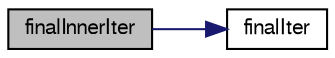 digraph "finalInnerIter"
{
  bgcolor="transparent";
  edge [fontname="FreeSans",fontsize="10",labelfontname="FreeSans",labelfontsize="10"];
  node [fontname="FreeSans",fontsize="10",shape=record];
  rankdir="LR";
  Node1282 [label="finalInnerIter",height=0.2,width=0.4,color="black", fillcolor="grey75", style="filled", fontcolor="black"];
  Node1282 -> Node1283 [color="midnightblue",fontsize="10",style="solid",fontname="FreeSans"];
  Node1283 [label="finalIter",height=0.2,width=0.4,color="black",URL="$a21934.html#a2f03da4430c98e30af58d425b1661fe7",tooltip="Helper function to identify final PIMPLE (outer) iteration. "];
}
